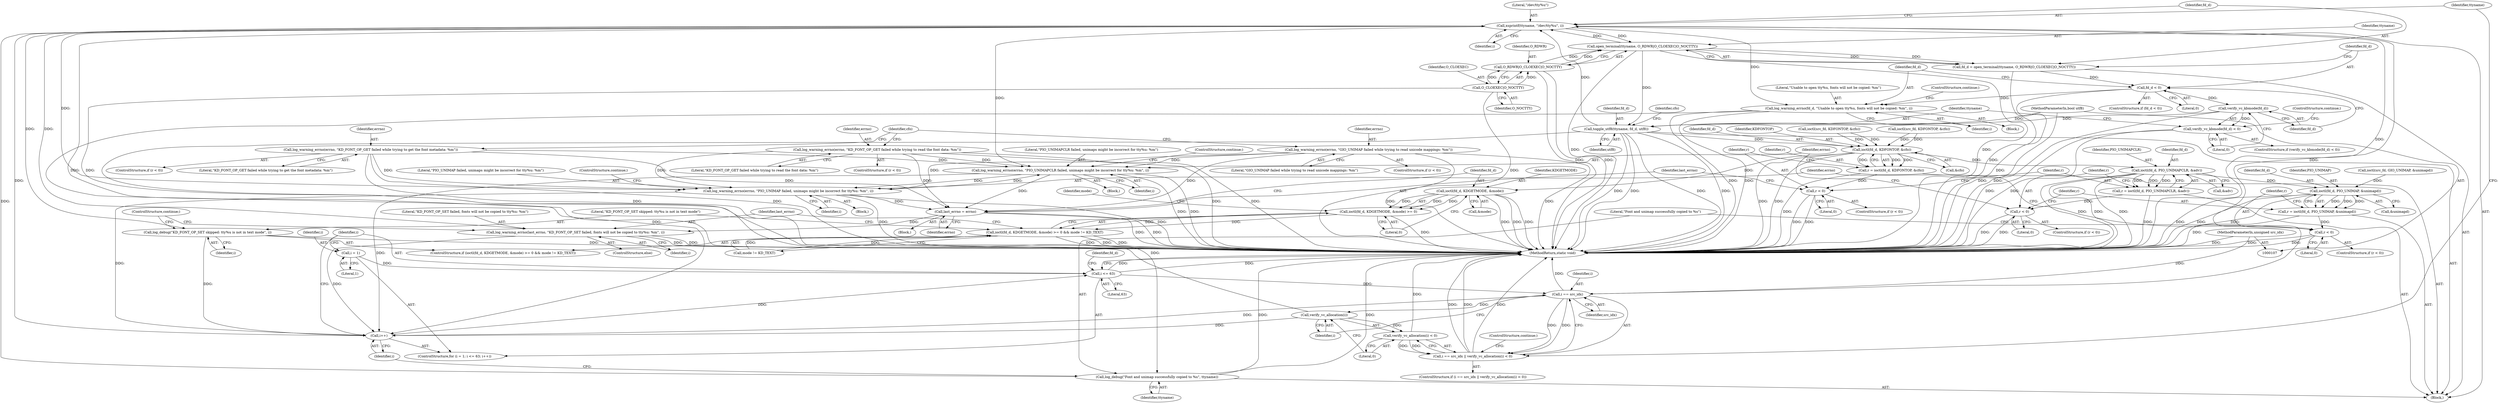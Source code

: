 digraph "1_systemd_9725f1a10f80f5e0ae7d9b60547458622aeb322f_1@API" {
"1000284" [label="(Call,xsprintf(ttyname, \"/dev/tty%u\", i))"];
"1000290" [label="(Call,open_terminal(ttyname, O_RDWR|O_CLOEXEC|O_NOCTTY))"];
"1000284" [label="(Call,xsprintf(ttyname, \"/dev/tty%u\", i))"];
"1000396" [label="(Call,log_debug(\"Font and unimap successfully copied to %s\", ttyname))"];
"1000313" [label="(Call,toggle_utf8(ttyname, fd_d, utf8))"];
"1000309" [label="(Call,verify_vc_kbmode(fd_d))"];
"1000298" [label="(Call,fd_d < 0)"];
"1000288" [label="(Call,fd_d = open_terminal(ttyname, O_RDWR|O_CLOEXEC|O_NOCTTY))"];
"1000110" [label="(MethodParameterIn,bool utf8)"];
"1000280" [label="(Call,verify_vc_allocation(i))"];
"1000276" [label="(Call,i == src_idx)"];
"1000262" [label="(Call,i <= 63)"];
"1000259" [label="(Call,i = 1)"];
"1000265" [label="(Call,i++)"];
"1000302" [label="(Call,log_warning_errno(fd_d, \"Unable to open tty%u, fonts will not be copied: %m\", i))"];
"1000357" [label="(Call,log_warning_errno(last_errno, \"KD_FONT_OP_SET failed, fonts will not be copied to tty%u: %m\", i))"];
"1000338" [label="(Call,last_errno = errno)"];
"1000374" [label="(Call,log_warning_errno(errno, \"PIO_UNIMAPCLR failed, unimaps might be incorrect for tty%u: %m\", i))"];
"1000215" [label="(Call,log_warning_errno(errno, \"KD_FONT_OP_GET failed while trying to read the font data: %m\"))"];
"1000391" [label="(Call,log_warning_errno(errno, \"PIO_UNIMAP failed, unimaps might be incorrect for tty%u: %m\", i))"];
"1000142" [label="(Call,log_warning_errno(errno, \"KD_FONT_OP_GET failed while trying to get the font metadata: %m\"))"];
"1000241" [label="(Call,log_warning_errno(errno, \"GIO_UNIMAP failed while trying to read unicode mappings: %m\"))"];
"1000353" [label="(Call,log_debug(\"KD_FONT_OP_SET skipped: tty%u is not in text mode\", i))"];
"1000109" [label="(MethodParameterIn,unsigned src_idx)"];
"1000292" [label="(Call,O_RDWR|O_CLOEXEC|O_NOCTTY)"];
"1000294" [label="(Call,O_CLOEXEC|O_NOCTTY)"];
"1000275" [label="(Call,i == src_idx || verify_vc_allocation(i) < 0)"];
"1000279" [label="(Call,verify_vc_allocation(i) < 0)"];
"1000308" [label="(Call,verify_vc_kbmode(fd_d) < 0)"];
"1000326" [label="(Call,ioctl(fd_d, KDFONTOP, &cfo))"];
"1000324" [label="(Call,r = ioctl(fd_d, KDFONTOP, &cfo))"];
"1000332" [label="(Call,r < 0)"];
"1000344" [label="(Call,ioctl(fd_d, KDGETMODE, &mode))"];
"1000343" [label="(Call,ioctl(fd_d, KDGETMODE, &mode) >= 0)"];
"1000342" [label="(Call,ioctl(fd_d, KDGETMODE, &mode) >= 0 && mode != KD_TEXT)"];
"1000364" [label="(Call,ioctl(fd_d, PIO_UNIMAPCLR, &adv))"];
"1000362" [label="(Call,r = ioctl(fd_d, PIO_UNIMAPCLR, &adv))"];
"1000370" [label="(Call,r < 0)"];
"1000381" [label="(Call,ioctl(fd_d, PIO_UNIMAP, &unimapd))"];
"1000379" [label="(Call,r = ioctl(fd_d, PIO_UNIMAP, &unimapd))"];
"1000387" [label="(Call,r < 0)"];
"1000351" [label="(Identifier,mode)"];
"1000307" [label="(ControlStructure,if (verify_vc_kbmode(fd_d) < 0))"];
"1000365" [label="(Identifier,fd_d)"];
"1000287" [label="(Identifier,i)"];
"1000295" [label="(Identifier,O_CLOEXEC)"];
"1000277" [label="(Identifier,i)"];
"1000324" [label="(Call,r = ioctl(fd_d, KDFONTOP, &cfo))"];
"1000387" [label="(Call,r < 0)"];
"1000327" [label="(Identifier,fd_d)"];
"1000353" [label="(Call,log_debug(\"KD_FONT_OP_SET skipped: tty%u is not in text mode\", i))"];
"1000302" [label="(Call,log_warning_errno(fd_d, \"Unable to open tty%u, fonts will not be copied: %m\", i))"];
"1000355" [label="(Identifier,i)"];
"1000243" [label="(Literal,\"GIO_UNIMAP failed while trying to read unicode mappings: %m\")"];
"1000300" [label="(Literal,0)"];
"1000296" [label="(Identifier,O_NOCTTY)"];
"1000356" [label="(ControlStructure,else)"];
"1000242" [label="(Identifier,errno)"];
"1000262" [label="(Call,i <= 63)"];
"1000335" [label="(Block,)"];
"1000377" [label="(Identifier,i)"];
"1000390" [label="(Block,)"];
"1000260" [label="(Identifier,i)"];
"1000297" [label="(ControlStructure,if (fd_d < 0))"];
"1000267" [label="(Block,)"];
"1000341" [label="(ControlStructure,if (ioctl(fd_d, KDGETMODE, &mode) >= 0 && mode != KD_TEXT))"];
"1000338" [label="(Call,last_errno = errno)"];
"1000301" [label="(Block,)"];
"1000328" [label="(Identifier,KDFONTOP)"];
"1000138" [label="(ControlStructure,if (r < 0))"];
"1000354" [label="(Literal,\"KD_FONT_OP_SET skipped: tty%u is not in text mode\")"];
"1000326" [label="(Call,ioctl(fd_d, KDFONTOP, &cfo))"];
"1000346" [label="(Identifier,KDGETMODE)"];
"1000314" [label="(Identifier,ttyname)"];
"1000215" [label="(Call,log_warning_errno(errno, \"KD_FONT_OP_GET failed while trying to read the font data: %m\"))"];
"1000382" [label="(Identifier,fd_d)"];
"1000320" [label="(Identifier,cfo)"];
"1000281" [label="(Identifier,i)"];
"1000217" [label="(Literal,\"KD_FONT_OP_GET failed while trying to read the font data: %m\")"];
"1000274" [label="(ControlStructure,if (i == src_idx || verify_vc_allocation(i) < 0))"];
"1000361" [label="(ControlStructure,continue;)"];
"1000288" [label="(Call,fd_d = open_terminal(ttyname, O_RDWR|O_CLOEXEC|O_NOCTTY))"];
"1000261" [label="(Literal,1)"];
"1000372" [label="(Literal,0)"];
"1000258" [label="(ControlStructure,for (i = 1; i <= 63; i++))"];
"1000362" [label="(Call,r = ioctl(fd_d, PIO_UNIMAPCLR, &adv))"];
"1000375" [label="(Identifier,errno)"];
"1000349" [label="(Literal,0)"];
"1000306" [label="(ControlStructure,continue;)"];
"1000241" [label="(Call,log_warning_errno(errno, \"GIO_UNIMAP failed while trying to read unicode mappings: %m\"))"];
"1000380" [label="(Identifier,r)"];
"1000342" [label="(Call,ioctl(fd_d, KDGETMODE, &mode) >= 0 && mode != KD_TEXT)"];
"1000311" [label="(Literal,0)"];
"1000304" [label="(Literal,\"Unable to open tty%u, fonts will not be copied: %m\")"];
"1000292" [label="(Call,O_RDWR|O_CLOEXEC|O_NOCTTY)"];
"1000266" [label="(Identifier,i)"];
"1000275" [label="(Call,i == src_idx || verify_vc_allocation(i) < 0)"];
"1000284" [label="(Call,xsprintf(ttyname, \"/dev/tty%u\", i))"];
"1000367" [label="(Call,&adv)"];
"1000143" [label="(Identifier,errno)"];
"1000360" [label="(Identifier,i)"];
"1000371" [label="(Identifier,r)"];
"1000286" [label="(Literal,\"/dev/tty%u\")"];
"1000331" [label="(ControlStructure,if (r < 0))"];
"1000359" [label="(Literal,\"KD_FONT_OP_SET failed, fonts will not be copied to tty%u: %m\")"];
"1000384" [label="(Call,&unimapd)"];
"1000299" [label="(Identifier,fd_d)"];
"1000376" [label="(Literal,\"PIO_UNIMAPCLR failed, unimaps might be incorrect for tty%u: %m\")"];
"1000357" [label="(Call,log_warning_errno(last_errno, \"KD_FONT_OP_SET failed, fonts will not be copied to tty%u: %m\", i))"];
"1000259" [label="(Call,i = 1)"];
"1000315" [label="(Identifier,fd_d)"];
"1000386" [label="(ControlStructure,if (r < 0))"];
"1000280" [label="(Call,verify_vc_allocation(i))"];
"1000290" [label="(Call,open_terminal(ttyname, O_RDWR|O_CLOEXEC|O_NOCTTY))"];
"1000334" [label="(Literal,0)"];
"1000309" [label="(Call,verify_vc_kbmode(fd_d))"];
"1000144" [label="(Literal,\"KD_FONT_OP_GET failed while trying to get the font metadata: %m\")"];
"1000399" [label="(MethodReturn,static void)"];
"1000347" [label="(Call,&mode)"];
"1000109" [label="(MethodParameterIn,unsigned src_idx)"];
"1000316" [label="(Identifier,utf8)"];
"1000265" [label="(Call,i++)"];
"1000283" [label="(ControlStructure,continue;)"];
"1000389" [label="(Literal,0)"];
"1000289" [label="(Identifier,fd_d)"];
"1000305" [label="(Identifier,i)"];
"1000339" [label="(Identifier,last_errno)"];
"1000303" [label="(Identifier,fd_d)"];
"1000394" [label="(Identifier,i)"];
"1000294" [label="(Call,O_CLOEXEC|O_NOCTTY)"];
"1000370" [label="(Call,r < 0)"];
"1000383" [label="(Identifier,PIO_UNIMAP)"];
"1000364" [label="(Call,ioctl(fd_d, PIO_UNIMAPCLR, &adv))"];
"1000340" [label="(Identifier,errno)"];
"1000373" [label="(Block,)"];
"1000332" [label="(Call,r < 0)"];
"1000343" [label="(Call,ioctl(fd_d, KDGETMODE, &mode) >= 0)"];
"1000391" [label="(Call,log_warning_errno(errno, \"PIO_UNIMAP failed, unimaps might be incorrect for tty%u: %m\", i))"];
"1000363" [label="(Identifier,r)"];
"1000397" [label="(Literal,\"Font and unimap successfully copied to %s\")"];
"1000278" [label="(Identifier,src_idx)"];
"1000398" [label="(Identifier,ttyname)"];
"1000279" [label="(Call,verify_vc_allocation(i) < 0)"];
"1000298" [label="(Call,fd_d < 0)"];
"1000271" [label="(Identifier,fd_d)"];
"1000237" [label="(ControlStructure,if (r < 0))"];
"1000381" [label="(Call,ioctl(fd_d, PIO_UNIMAP, &unimapd))"];
"1000206" [label="(Call,ioctl(src_fd, KDFONTOP, &cfo))"];
"1000142" [label="(Call,log_warning_errno(errno, \"KD_FONT_OP_GET failed while trying to get the font metadata: %m\"))"];
"1000369" [label="(ControlStructure,if (r < 0))"];
"1000285" [label="(Identifier,ttyname)"];
"1000325" [label="(Identifier,r)"];
"1000312" [label="(ControlStructure,continue;)"];
"1000308" [label="(Call,verify_vc_kbmode(fd_d) < 0)"];
"1000211" [label="(ControlStructure,if (r < 0))"];
"1000253" [label="(Identifier,cfo)"];
"1000291" [label="(Identifier,ttyname)"];
"1000329" [label="(Call,&cfo)"];
"1000276" [label="(Call,i == src_idx)"];
"1000232" [label="(Call,ioctl(src_fd, GIO_UNIMAP, &unimapd))"];
"1000396" [label="(Call,log_debug(\"Font and unimap successfully copied to %s\", ttyname))"];
"1000374" [label="(Call,log_warning_errno(errno, \"PIO_UNIMAPCLR failed, unimaps might be incorrect for tty%u: %m\", i))"];
"1000392" [label="(Identifier,errno)"];
"1000393" [label="(Literal,\"PIO_UNIMAP failed, unimaps might be incorrect for tty%u: %m\")"];
"1000282" [label="(Literal,0)"];
"1000216" [label="(Identifier,errno)"];
"1000388" [label="(Identifier,r)"];
"1000358" [label="(Identifier,last_errno)"];
"1000395" [label="(ControlStructure,continue;)"];
"1000264" [label="(Literal,63)"];
"1000313" [label="(Call,toggle_utf8(ttyname, fd_d, utf8))"];
"1000310" [label="(Identifier,fd_d)"];
"1000350" [label="(Call,mode != KD_TEXT)"];
"1000293" [label="(Identifier,O_RDWR)"];
"1000378" [label="(ControlStructure,continue;)"];
"1000379" [label="(Call,r = ioctl(fd_d, PIO_UNIMAP, &unimapd))"];
"1000345" [label="(Identifier,fd_d)"];
"1000263" [label="(Identifier,i)"];
"1000133" [label="(Call,ioctl(src_fd, KDFONTOP, &cfo))"];
"1000333" [label="(Identifier,r)"];
"1000344" [label="(Call,ioctl(fd_d, KDGETMODE, &mode))"];
"1000366" [label="(Identifier,PIO_UNIMAPCLR)"];
"1000110" [label="(MethodParameterIn,bool utf8)"];
"1000284" -> "1000267"  [label="AST: "];
"1000284" -> "1000287"  [label="CFG: "];
"1000285" -> "1000284"  [label="AST: "];
"1000286" -> "1000284"  [label="AST: "];
"1000287" -> "1000284"  [label="AST: "];
"1000289" -> "1000284"  [label="CFG: "];
"1000284" -> "1000399"  [label="DDG: "];
"1000284" -> "1000265"  [label="DDG: "];
"1000290" -> "1000284"  [label="DDG: "];
"1000396" -> "1000284"  [label="DDG: "];
"1000313" -> "1000284"  [label="DDG: "];
"1000280" -> "1000284"  [label="DDG: "];
"1000276" -> "1000284"  [label="DDG: "];
"1000284" -> "1000290"  [label="DDG: "];
"1000284" -> "1000302"  [label="DDG: "];
"1000284" -> "1000353"  [label="DDG: "];
"1000284" -> "1000357"  [label="DDG: "];
"1000284" -> "1000374"  [label="DDG: "];
"1000284" -> "1000391"  [label="DDG: "];
"1000290" -> "1000288"  [label="AST: "];
"1000290" -> "1000292"  [label="CFG: "];
"1000291" -> "1000290"  [label="AST: "];
"1000292" -> "1000290"  [label="AST: "];
"1000288" -> "1000290"  [label="CFG: "];
"1000290" -> "1000399"  [label="DDG: "];
"1000290" -> "1000399"  [label="DDG: "];
"1000290" -> "1000288"  [label="DDG: "];
"1000290" -> "1000288"  [label="DDG: "];
"1000292" -> "1000290"  [label="DDG: "];
"1000292" -> "1000290"  [label="DDG: "];
"1000290" -> "1000313"  [label="DDG: "];
"1000396" -> "1000267"  [label="AST: "];
"1000396" -> "1000398"  [label="CFG: "];
"1000397" -> "1000396"  [label="AST: "];
"1000398" -> "1000396"  [label="AST: "];
"1000266" -> "1000396"  [label="CFG: "];
"1000396" -> "1000399"  [label="DDG: "];
"1000396" -> "1000399"  [label="DDG: "];
"1000313" -> "1000396"  [label="DDG: "];
"1000313" -> "1000267"  [label="AST: "];
"1000313" -> "1000316"  [label="CFG: "];
"1000314" -> "1000313"  [label="AST: "];
"1000315" -> "1000313"  [label="AST: "];
"1000316" -> "1000313"  [label="AST: "];
"1000320" -> "1000313"  [label="CFG: "];
"1000313" -> "1000399"  [label="DDG: "];
"1000313" -> "1000399"  [label="DDG: "];
"1000313" -> "1000399"  [label="DDG: "];
"1000313" -> "1000399"  [label="DDG: "];
"1000309" -> "1000313"  [label="DDG: "];
"1000110" -> "1000313"  [label="DDG: "];
"1000313" -> "1000326"  [label="DDG: "];
"1000309" -> "1000308"  [label="AST: "];
"1000309" -> "1000310"  [label="CFG: "];
"1000310" -> "1000309"  [label="AST: "];
"1000311" -> "1000309"  [label="CFG: "];
"1000309" -> "1000399"  [label="DDG: "];
"1000309" -> "1000308"  [label="DDG: "];
"1000298" -> "1000309"  [label="DDG: "];
"1000298" -> "1000297"  [label="AST: "];
"1000298" -> "1000300"  [label="CFG: "];
"1000299" -> "1000298"  [label="AST: "];
"1000300" -> "1000298"  [label="AST: "];
"1000303" -> "1000298"  [label="CFG: "];
"1000310" -> "1000298"  [label="CFG: "];
"1000298" -> "1000399"  [label="DDG: "];
"1000288" -> "1000298"  [label="DDG: "];
"1000298" -> "1000302"  [label="DDG: "];
"1000288" -> "1000267"  [label="AST: "];
"1000289" -> "1000288"  [label="AST: "];
"1000299" -> "1000288"  [label="CFG: "];
"1000288" -> "1000399"  [label="DDG: "];
"1000110" -> "1000107"  [label="AST: "];
"1000110" -> "1000399"  [label="DDG: "];
"1000280" -> "1000279"  [label="AST: "];
"1000280" -> "1000281"  [label="CFG: "];
"1000281" -> "1000280"  [label="AST: "];
"1000282" -> "1000280"  [label="CFG: "];
"1000280" -> "1000265"  [label="DDG: "];
"1000280" -> "1000279"  [label="DDG: "];
"1000276" -> "1000280"  [label="DDG: "];
"1000276" -> "1000275"  [label="AST: "];
"1000276" -> "1000278"  [label="CFG: "];
"1000277" -> "1000276"  [label="AST: "];
"1000278" -> "1000276"  [label="AST: "];
"1000281" -> "1000276"  [label="CFG: "];
"1000275" -> "1000276"  [label="CFG: "];
"1000276" -> "1000399"  [label="DDG: "];
"1000276" -> "1000265"  [label="DDG: "];
"1000276" -> "1000275"  [label="DDG: "];
"1000276" -> "1000275"  [label="DDG: "];
"1000262" -> "1000276"  [label="DDG: "];
"1000109" -> "1000276"  [label="DDG: "];
"1000262" -> "1000258"  [label="AST: "];
"1000262" -> "1000264"  [label="CFG: "];
"1000263" -> "1000262"  [label="AST: "];
"1000264" -> "1000262"  [label="AST: "];
"1000271" -> "1000262"  [label="CFG: "];
"1000399" -> "1000262"  [label="CFG: "];
"1000262" -> "1000399"  [label="DDG: "];
"1000262" -> "1000399"  [label="DDG: "];
"1000259" -> "1000262"  [label="DDG: "];
"1000265" -> "1000262"  [label="DDG: "];
"1000259" -> "1000258"  [label="AST: "];
"1000259" -> "1000261"  [label="CFG: "];
"1000260" -> "1000259"  [label="AST: "];
"1000261" -> "1000259"  [label="AST: "];
"1000263" -> "1000259"  [label="CFG: "];
"1000265" -> "1000258"  [label="AST: "];
"1000265" -> "1000266"  [label="CFG: "];
"1000266" -> "1000265"  [label="AST: "];
"1000263" -> "1000265"  [label="CFG: "];
"1000302" -> "1000265"  [label="DDG: "];
"1000357" -> "1000265"  [label="DDG: "];
"1000353" -> "1000265"  [label="DDG: "];
"1000391" -> "1000265"  [label="DDG: "];
"1000374" -> "1000265"  [label="DDG: "];
"1000302" -> "1000301"  [label="AST: "];
"1000302" -> "1000305"  [label="CFG: "];
"1000303" -> "1000302"  [label="AST: "];
"1000304" -> "1000302"  [label="AST: "];
"1000305" -> "1000302"  [label="AST: "];
"1000306" -> "1000302"  [label="CFG: "];
"1000302" -> "1000399"  [label="DDG: "];
"1000302" -> "1000399"  [label="DDG: "];
"1000357" -> "1000356"  [label="AST: "];
"1000357" -> "1000360"  [label="CFG: "];
"1000358" -> "1000357"  [label="AST: "];
"1000359" -> "1000357"  [label="AST: "];
"1000360" -> "1000357"  [label="AST: "];
"1000361" -> "1000357"  [label="CFG: "];
"1000357" -> "1000399"  [label="DDG: "];
"1000357" -> "1000399"  [label="DDG: "];
"1000338" -> "1000357"  [label="DDG: "];
"1000338" -> "1000335"  [label="AST: "];
"1000338" -> "1000340"  [label="CFG: "];
"1000339" -> "1000338"  [label="AST: "];
"1000340" -> "1000338"  [label="AST: "];
"1000345" -> "1000338"  [label="CFG: "];
"1000338" -> "1000399"  [label="DDG: "];
"1000338" -> "1000399"  [label="DDG: "];
"1000374" -> "1000338"  [label="DDG: "];
"1000215" -> "1000338"  [label="DDG: "];
"1000391" -> "1000338"  [label="DDG: "];
"1000142" -> "1000338"  [label="DDG: "];
"1000241" -> "1000338"  [label="DDG: "];
"1000374" -> "1000373"  [label="AST: "];
"1000374" -> "1000377"  [label="CFG: "];
"1000375" -> "1000374"  [label="AST: "];
"1000376" -> "1000374"  [label="AST: "];
"1000377" -> "1000374"  [label="AST: "];
"1000378" -> "1000374"  [label="CFG: "];
"1000374" -> "1000399"  [label="DDG: "];
"1000374" -> "1000399"  [label="DDG: "];
"1000215" -> "1000374"  [label="DDG: "];
"1000391" -> "1000374"  [label="DDG: "];
"1000142" -> "1000374"  [label="DDG: "];
"1000241" -> "1000374"  [label="DDG: "];
"1000374" -> "1000391"  [label="DDG: "];
"1000215" -> "1000211"  [label="AST: "];
"1000215" -> "1000217"  [label="CFG: "];
"1000216" -> "1000215"  [label="AST: "];
"1000217" -> "1000215"  [label="AST: "];
"1000253" -> "1000215"  [label="CFG: "];
"1000215" -> "1000399"  [label="DDG: "];
"1000215" -> "1000399"  [label="DDG: "];
"1000215" -> "1000391"  [label="DDG: "];
"1000391" -> "1000390"  [label="AST: "];
"1000391" -> "1000394"  [label="CFG: "];
"1000392" -> "1000391"  [label="AST: "];
"1000393" -> "1000391"  [label="AST: "];
"1000394" -> "1000391"  [label="AST: "];
"1000395" -> "1000391"  [label="CFG: "];
"1000391" -> "1000399"  [label="DDG: "];
"1000391" -> "1000399"  [label="DDG: "];
"1000142" -> "1000391"  [label="DDG: "];
"1000241" -> "1000391"  [label="DDG: "];
"1000142" -> "1000138"  [label="AST: "];
"1000142" -> "1000144"  [label="CFG: "];
"1000143" -> "1000142"  [label="AST: "];
"1000144" -> "1000142"  [label="AST: "];
"1000253" -> "1000142"  [label="CFG: "];
"1000142" -> "1000399"  [label="DDG: "];
"1000142" -> "1000399"  [label="DDG: "];
"1000241" -> "1000237"  [label="AST: "];
"1000241" -> "1000243"  [label="CFG: "];
"1000242" -> "1000241"  [label="AST: "];
"1000243" -> "1000241"  [label="AST: "];
"1000253" -> "1000241"  [label="CFG: "];
"1000241" -> "1000399"  [label="DDG: "];
"1000241" -> "1000399"  [label="DDG: "];
"1000353" -> "1000341"  [label="AST: "];
"1000353" -> "1000355"  [label="CFG: "];
"1000354" -> "1000353"  [label="AST: "];
"1000355" -> "1000353"  [label="AST: "];
"1000361" -> "1000353"  [label="CFG: "];
"1000353" -> "1000399"  [label="DDG: "];
"1000109" -> "1000107"  [label="AST: "];
"1000109" -> "1000399"  [label="DDG: "];
"1000292" -> "1000294"  [label="CFG: "];
"1000293" -> "1000292"  [label="AST: "];
"1000294" -> "1000292"  [label="AST: "];
"1000292" -> "1000399"  [label="DDG: "];
"1000292" -> "1000399"  [label="DDG: "];
"1000294" -> "1000292"  [label="DDG: "];
"1000294" -> "1000292"  [label="DDG: "];
"1000294" -> "1000296"  [label="CFG: "];
"1000295" -> "1000294"  [label="AST: "];
"1000296" -> "1000294"  [label="AST: "];
"1000294" -> "1000399"  [label="DDG: "];
"1000294" -> "1000399"  [label="DDG: "];
"1000275" -> "1000274"  [label="AST: "];
"1000275" -> "1000279"  [label="CFG: "];
"1000279" -> "1000275"  [label="AST: "];
"1000283" -> "1000275"  [label="CFG: "];
"1000285" -> "1000275"  [label="CFG: "];
"1000275" -> "1000399"  [label="DDG: "];
"1000275" -> "1000399"  [label="DDG: "];
"1000275" -> "1000399"  [label="DDG: "];
"1000279" -> "1000275"  [label="DDG: "];
"1000279" -> "1000275"  [label="DDG: "];
"1000279" -> "1000282"  [label="CFG: "];
"1000282" -> "1000279"  [label="AST: "];
"1000279" -> "1000399"  [label="DDG: "];
"1000308" -> "1000307"  [label="AST: "];
"1000308" -> "1000311"  [label="CFG: "];
"1000311" -> "1000308"  [label="AST: "];
"1000312" -> "1000308"  [label="CFG: "];
"1000314" -> "1000308"  [label="CFG: "];
"1000308" -> "1000399"  [label="DDG: "];
"1000308" -> "1000399"  [label="DDG: "];
"1000326" -> "1000324"  [label="AST: "];
"1000326" -> "1000329"  [label="CFG: "];
"1000327" -> "1000326"  [label="AST: "];
"1000328" -> "1000326"  [label="AST: "];
"1000329" -> "1000326"  [label="AST: "];
"1000324" -> "1000326"  [label="CFG: "];
"1000326" -> "1000399"  [label="DDG: "];
"1000326" -> "1000399"  [label="DDG: "];
"1000326" -> "1000324"  [label="DDG: "];
"1000326" -> "1000324"  [label="DDG: "];
"1000326" -> "1000324"  [label="DDG: "];
"1000206" -> "1000326"  [label="DDG: "];
"1000206" -> "1000326"  [label="DDG: "];
"1000133" -> "1000326"  [label="DDG: "];
"1000133" -> "1000326"  [label="DDG: "];
"1000326" -> "1000344"  [label="DDG: "];
"1000326" -> "1000364"  [label="DDG: "];
"1000324" -> "1000267"  [label="AST: "];
"1000325" -> "1000324"  [label="AST: "];
"1000333" -> "1000324"  [label="CFG: "];
"1000324" -> "1000399"  [label="DDG: "];
"1000324" -> "1000332"  [label="DDG: "];
"1000332" -> "1000331"  [label="AST: "];
"1000332" -> "1000334"  [label="CFG: "];
"1000333" -> "1000332"  [label="AST: "];
"1000334" -> "1000332"  [label="AST: "];
"1000339" -> "1000332"  [label="CFG: "];
"1000363" -> "1000332"  [label="CFG: "];
"1000332" -> "1000399"  [label="DDG: "];
"1000332" -> "1000399"  [label="DDG: "];
"1000344" -> "1000343"  [label="AST: "];
"1000344" -> "1000347"  [label="CFG: "];
"1000345" -> "1000344"  [label="AST: "];
"1000346" -> "1000344"  [label="AST: "];
"1000347" -> "1000344"  [label="AST: "];
"1000349" -> "1000344"  [label="CFG: "];
"1000344" -> "1000399"  [label="DDG: "];
"1000344" -> "1000399"  [label="DDG: "];
"1000344" -> "1000399"  [label="DDG: "];
"1000344" -> "1000343"  [label="DDG: "];
"1000344" -> "1000343"  [label="DDG: "];
"1000344" -> "1000343"  [label="DDG: "];
"1000343" -> "1000342"  [label="AST: "];
"1000343" -> "1000349"  [label="CFG: "];
"1000349" -> "1000343"  [label="AST: "];
"1000351" -> "1000343"  [label="CFG: "];
"1000342" -> "1000343"  [label="CFG: "];
"1000343" -> "1000399"  [label="DDG: "];
"1000343" -> "1000342"  [label="DDG: "];
"1000343" -> "1000342"  [label="DDG: "];
"1000342" -> "1000341"  [label="AST: "];
"1000342" -> "1000350"  [label="CFG: "];
"1000350" -> "1000342"  [label="AST: "];
"1000354" -> "1000342"  [label="CFG: "];
"1000358" -> "1000342"  [label="CFG: "];
"1000342" -> "1000399"  [label="DDG: "];
"1000342" -> "1000399"  [label="DDG: "];
"1000342" -> "1000399"  [label="DDG: "];
"1000350" -> "1000342"  [label="DDG: "];
"1000350" -> "1000342"  [label="DDG: "];
"1000364" -> "1000362"  [label="AST: "];
"1000364" -> "1000367"  [label="CFG: "];
"1000365" -> "1000364"  [label="AST: "];
"1000366" -> "1000364"  [label="AST: "];
"1000367" -> "1000364"  [label="AST: "];
"1000362" -> "1000364"  [label="CFG: "];
"1000364" -> "1000399"  [label="DDG: "];
"1000364" -> "1000399"  [label="DDG: "];
"1000364" -> "1000399"  [label="DDG: "];
"1000364" -> "1000362"  [label="DDG: "];
"1000364" -> "1000362"  [label="DDG: "];
"1000364" -> "1000362"  [label="DDG: "];
"1000364" -> "1000381"  [label="DDG: "];
"1000362" -> "1000267"  [label="AST: "];
"1000363" -> "1000362"  [label="AST: "];
"1000371" -> "1000362"  [label="CFG: "];
"1000362" -> "1000399"  [label="DDG: "];
"1000362" -> "1000370"  [label="DDG: "];
"1000370" -> "1000369"  [label="AST: "];
"1000370" -> "1000372"  [label="CFG: "];
"1000371" -> "1000370"  [label="AST: "];
"1000372" -> "1000370"  [label="AST: "];
"1000375" -> "1000370"  [label="CFG: "];
"1000380" -> "1000370"  [label="CFG: "];
"1000370" -> "1000399"  [label="DDG: "];
"1000370" -> "1000399"  [label="DDG: "];
"1000381" -> "1000379"  [label="AST: "];
"1000381" -> "1000384"  [label="CFG: "];
"1000382" -> "1000381"  [label="AST: "];
"1000383" -> "1000381"  [label="AST: "];
"1000384" -> "1000381"  [label="AST: "];
"1000379" -> "1000381"  [label="CFG: "];
"1000381" -> "1000399"  [label="DDG: "];
"1000381" -> "1000399"  [label="DDG: "];
"1000381" -> "1000399"  [label="DDG: "];
"1000381" -> "1000379"  [label="DDG: "];
"1000381" -> "1000379"  [label="DDG: "];
"1000381" -> "1000379"  [label="DDG: "];
"1000232" -> "1000381"  [label="DDG: "];
"1000379" -> "1000267"  [label="AST: "];
"1000380" -> "1000379"  [label="AST: "];
"1000388" -> "1000379"  [label="CFG: "];
"1000379" -> "1000399"  [label="DDG: "];
"1000379" -> "1000387"  [label="DDG: "];
"1000387" -> "1000386"  [label="AST: "];
"1000387" -> "1000389"  [label="CFG: "];
"1000388" -> "1000387"  [label="AST: "];
"1000389" -> "1000387"  [label="AST: "];
"1000392" -> "1000387"  [label="CFG: "];
"1000397" -> "1000387"  [label="CFG: "];
"1000387" -> "1000399"  [label="DDG: "];
"1000387" -> "1000399"  [label="DDG: "];
}
